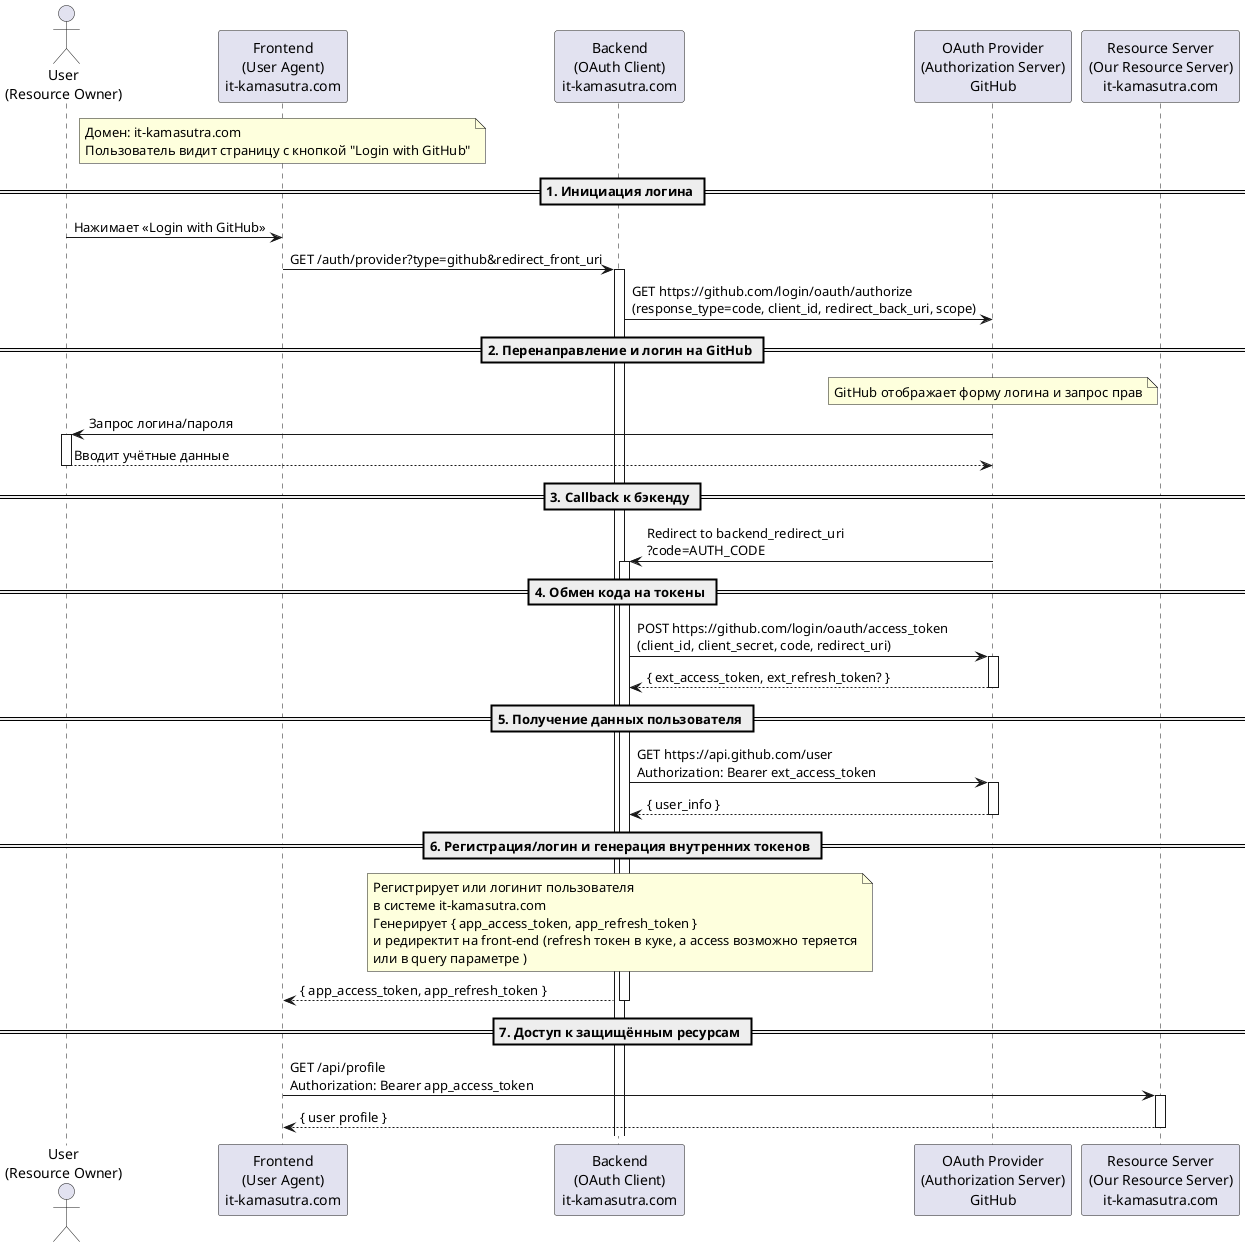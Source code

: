 @startuml
actor "User\n(Resource Owner)" as User
participant "Frontend\n(User Agent)\nit-kamasutra.com" as Frontend
participant "Backend\n(OAuth Client)\nit-kamasutra.com" as Backend
participant "OAuth Provider\n(Authorization Server)\nGitHub" as Provider
participant "Resource Server\n(Our Resource Server)\nit-kamasutra.com" as ResourceServer

note over Frontend
  Домен: it-kamasutra.com
  Пользователь видит страницу с кнопкой "Login with GitHub"
end note

== 1. Инициация логина ==
  User -> Frontend : Нажимает «Login with GitHub»
  Frontend -> Backend : GET /auth/provider?type=github&redirect_front_uri
  activate Backend
  Backend -> Provider : GET https://github.com/login/oauth/authorize\n(response_type=code, client_id, redirect_back_uri, scope)

== 2. Перенаправление и логин на GitHub ==
note over Provider
  GitHub отображает форму логина и запрос прав
end note

Provider -> User : Запрос логина/пароля
activate User
User --> Provider : Вводит учётные данные
deactivate User

== 3. Callback к бэкенду ==
Provider -> Backend : Redirect to backend_redirect_uri\n?code=AUTH_CODE
activate Backend

== 4. Обмен кода на токены ==
Backend -> Provider : POST https://github.com/login/oauth/access_token\n(client_id, client_secret, code, redirect_uri)
activate Provider
Provider --> Backend : { ext_access_token, ext_refresh_token? }
deactivate Provider

== 5. Получение данных пользователя ==
Backend -> Provider : GET https://api.github.com/user\nAuthorization: Bearer ext_access_token
activate Provider
Provider --> Backend : { user_info }
deactivate Provider

== 6. Регистрация/логин и генерация внутренних токенов ==
note over Backend
  Регистрирует или логинит пользователя
  в системе it-kamasutra.com
  Генерирует { app_access_token, app_refresh_token }
  и редиректит на front-end (refresh токен в куке, а acсess возможно теряется
  или в query параметре )
end note
Backend --> Frontend : { app_access_token, app_refresh_token }
deactivate Backend

== 7. Доступ к защищённым ресурсам ==
Frontend -> ResourceServer : GET /api/profile\nAuthorization: Bearer app_access_token
activate ResourceServer
ResourceServer --> Frontend : { user profile }
deactivate ResourceServer

@enduml
